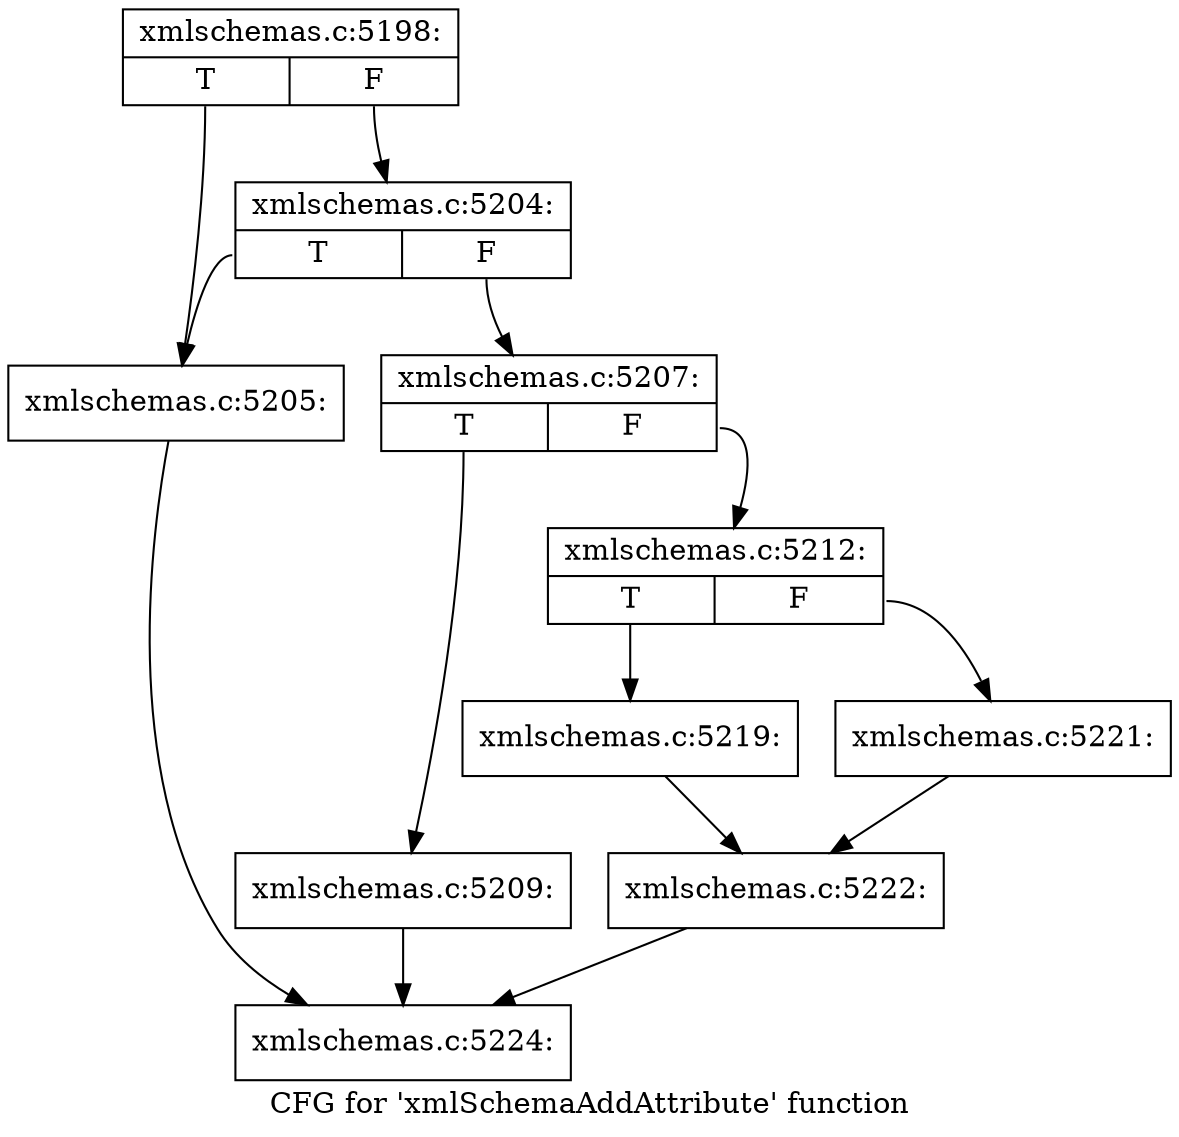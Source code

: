 digraph "CFG for 'xmlSchemaAddAttribute' function" {
	label="CFG for 'xmlSchemaAddAttribute' function";

	Node0x55d0261c9210 [shape=record,label="{xmlschemas.c:5198:|{<s0>T|<s1>F}}"];
	Node0x55d0261c9210:s0 -> Node0x55d0261cab80;
	Node0x55d0261c9210:s1 -> Node0x55d0261cac20;
	Node0x55d0261cac20 [shape=record,label="{xmlschemas.c:5204:|{<s0>T|<s1>F}}"];
	Node0x55d0261cac20:s0 -> Node0x55d0261cab80;
	Node0x55d0261cac20:s1 -> Node0x55d0261cabd0;
	Node0x55d0261cab80 [shape=record,label="{xmlschemas.c:5205:}"];
	Node0x55d0261cab80 -> Node0x55d0261c9260;
	Node0x55d0261cabd0 [shape=record,label="{xmlschemas.c:5207:|{<s0>T|<s1>F}}"];
	Node0x55d0261cabd0:s0 -> Node0x55d0261cb5e0;
	Node0x55d0261cabd0:s1 -> Node0x55d0261cb630;
	Node0x55d0261cb5e0 [shape=record,label="{xmlschemas.c:5209:}"];
	Node0x55d0261cb5e0 -> Node0x55d0261c9260;
	Node0x55d0261cb630 [shape=record,label="{xmlschemas.c:5212:|{<s0>T|<s1>F}}"];
	Node0x55d0261cb630:s0 -> Node0x55d0261cc7f0;
	Node0x55d0261cb630:s1 -> Node0x55d0261cc890;
	Node0x55d0261cc7f0 [shape=record,label="{xmlschemas.c:5219:}"];
	Node0x55d0261cc7f0 -> Node0x55d0261cc840;
	Node0x55d0261cc890 [shape=record,label="{xmlschemas.c:5221:}"];
	Node0x55d0261cc890 -> Node0x55d0261cc840;
	Node0x55d0261cc840 [shape=record,label="{xmlschemas.c:5222:}"];
	Node0x55d0261cc840 -> Node0x55d0261c9260;
	Node0x55d0261c9260 [shape=record,label="{xmlschemas.c:5224:}"];
}
